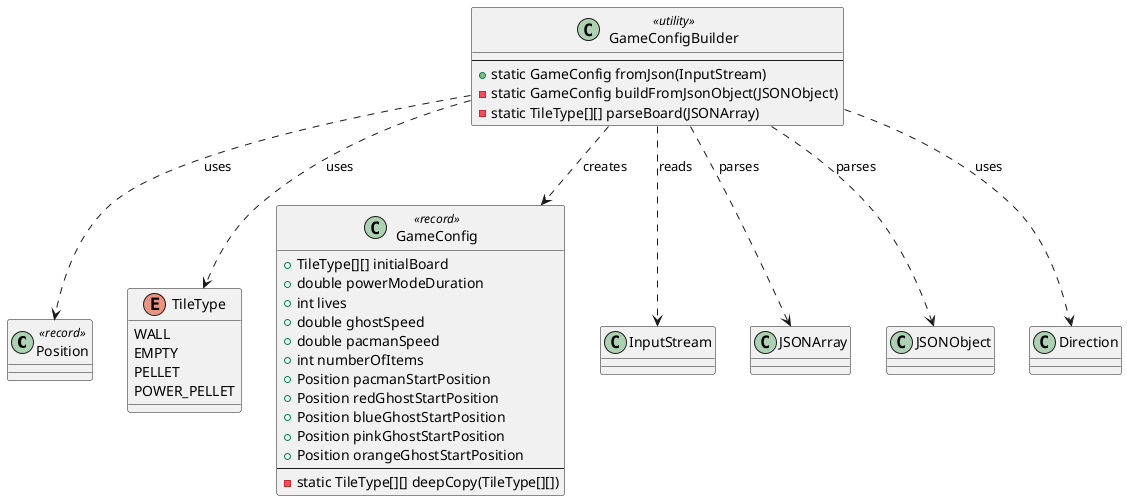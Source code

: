 @startuml

class Position <<record>>
enum TileType {
    WALL
    EMPTY
    PELLET
    POWER_PELLET
}
class GameConfig <<record>> {
    + TileType[][] initialBoard
    + double powerModeDuration
    + int lives
    + double ghostSpeed
    + double pacmanSpeed
    + int numberOfItems
    + Position pacmanStartPosition
    + Position redGhostStartPosition
    + Position blueGhostStartPosition
    + Position pinkGhostStartPosition
    + Position orangeGhostStartPosition
    --
    - static TileType[][] deepCopy(TileType[][])
}

class GameConfigBuilder <<utility>> {
    --
    + static GameConfig fromJson(InputStream)
    - static GameConfig buildFromJsonObject(JSONObject)
    - static TileType[][] parseBoard(JSONArray)
}

class InputStream
class JSONArray
class JSONObject

GameConfigBuilder ..> GameConfig : creates
GameConfigBuilder ..> InputStream : reads
GameConfigBuilder ..> Position : uses
GameConfigBuilder ..> Direction : uses
GameConfigBuilder ..> TileType : uses
GameConfigBuilder ..> JSONObject : parses
GameConfigBuilder ..> JSONArray : parses

@enduml

